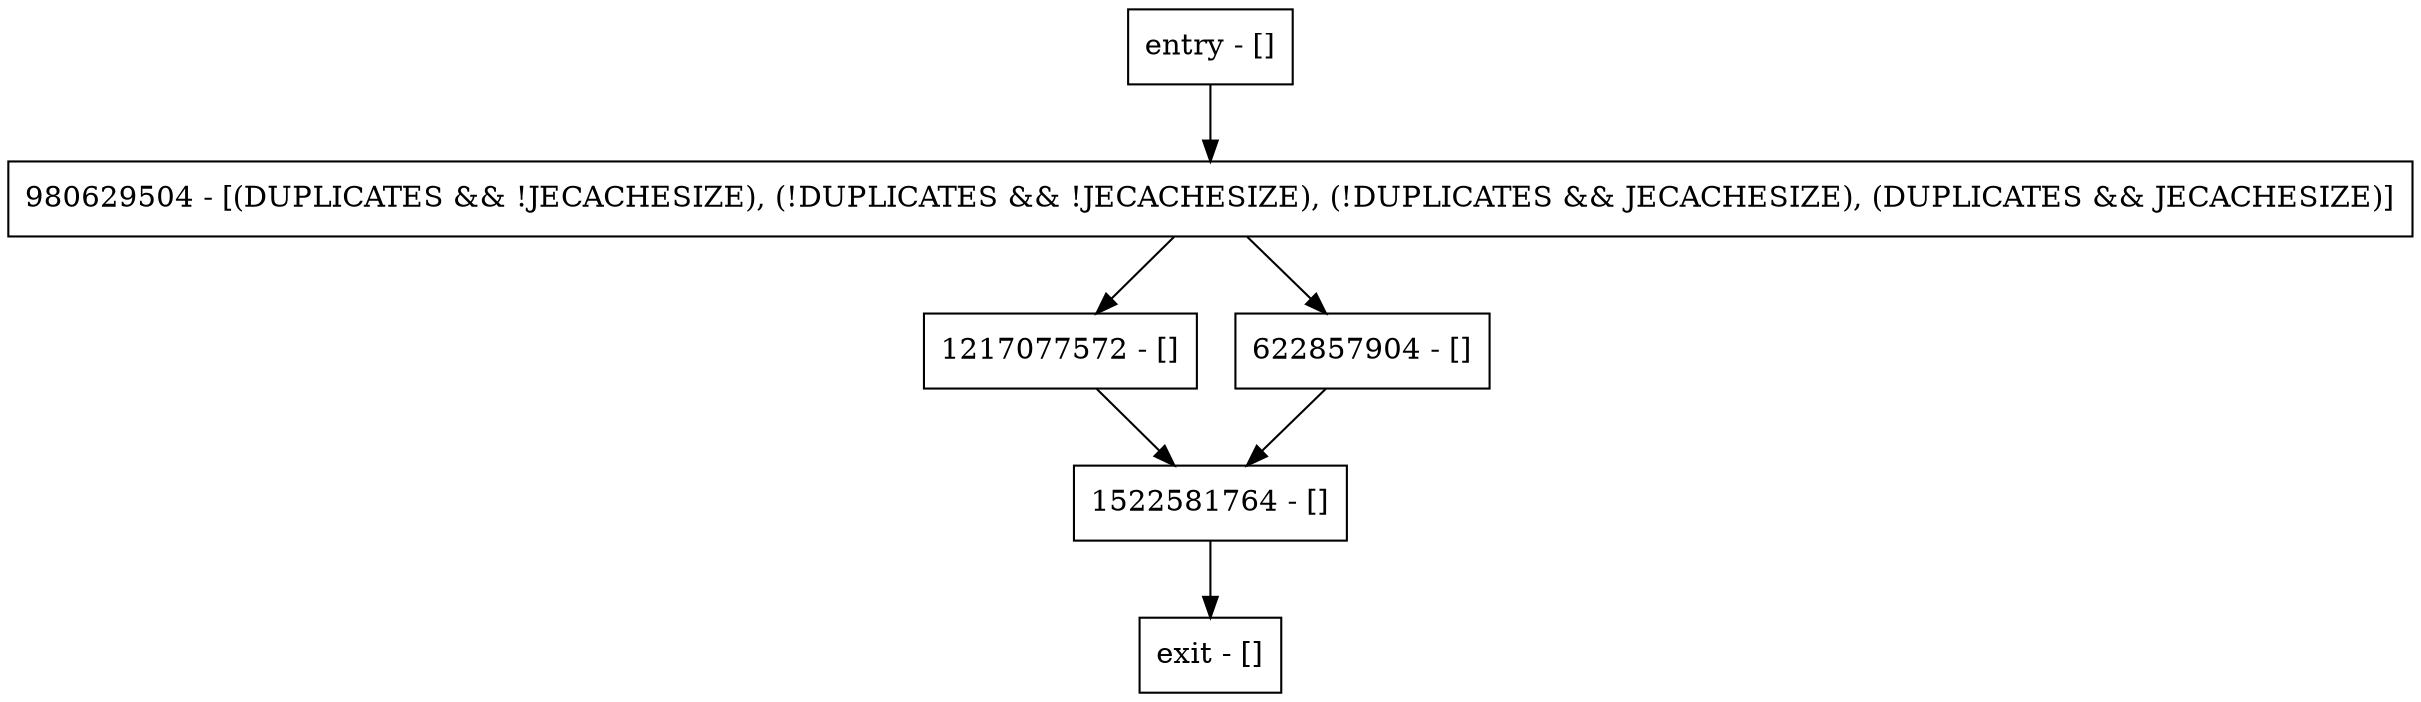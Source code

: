 digraph replicatedBitSet {
node [shape=record];
entry [label="entry - []"];
exit [label="exit - []"];
1217077572 [label="1217077572 - []"];
1522581764 [label="1522581764 - []"];
980629504 [label="980629504 - [(DUPLICATES && !JECACHESIZE), (!DUPLICATES && !JECACHESIZE), (!DUPLICATES && JECACHESIZE), (DUPLICATES && JECACHESIZE)]"];
622857904 [label="622857904 - []"];
entry;
exit;
entry -> 980629504;
1217077572 -> 1522581764;
1522581764 -> exit;
980629504 -> 1217077572;
980629504 -> 622857904;
622857904 -> 1522581764;
}
